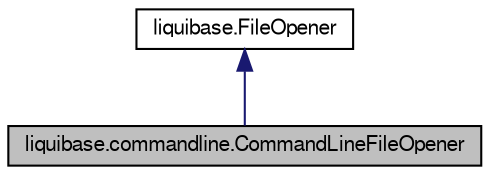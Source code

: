 digraph G
{
  edge [fontname="FreeSans",fontsize=10,labelfontname="FreeSans",labelfontsize=10];
  node [fontname="FreeSans",fontsize=10,shape=record];
  Node1 [label="liquibase.commandline.CommandLineFileOpener",height=0.2,width=0.4,color="black", fillcolor="grey75", style="filled" fontcolor="black"];
  Node2 -> Node1 [dir=back,color="midnightblue",fontsize=10,style="solid",fontname="FreeSans"];
  Node2 [label="liquibase.FileOpener",height=0.2,width=0.4,color="black", fillcolor="white", style="filled",URL="$interfaceliquibase_1_1_file_opener.html",tooltip="Abstracts file access so they can be read in a variety of manners."];
}
